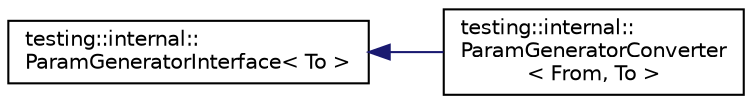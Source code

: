 digraph "Graphical Class Hierarchy"
{
 // LATEX_PDF_SIZE
  edge [fontname="Helvetica",fontsize="10",labelfontname="Helvetica",labelfontsize="10"];
  node [fontname="Helvetica",fontsize="10",shape=record];
  rankdir="LR";
  Node0 [label="testing::internal::\lParamGeneratorInterface\< To \>",height=0.2,width=0.4,color="black", fillcolor="white", style="filled",URL="$classtesting_1_1internal_1_1ParamGeneratorInterface.html",tooltip=" "];
  Node0 -> Node1 [dir="back",color="midnightblue",fontsize="10",style="solid",fontname="Helvetica"];
  Node1 [label="testing::internal::\lParamGeneratorConverter\l\< From, To \>",height=0.2,width=0.4,color="black", fillcolor="white", style="filled",URL="$classtesting_1_1internal_1_1ParamGeneratorConverter.html",tooltip=" "];
}
